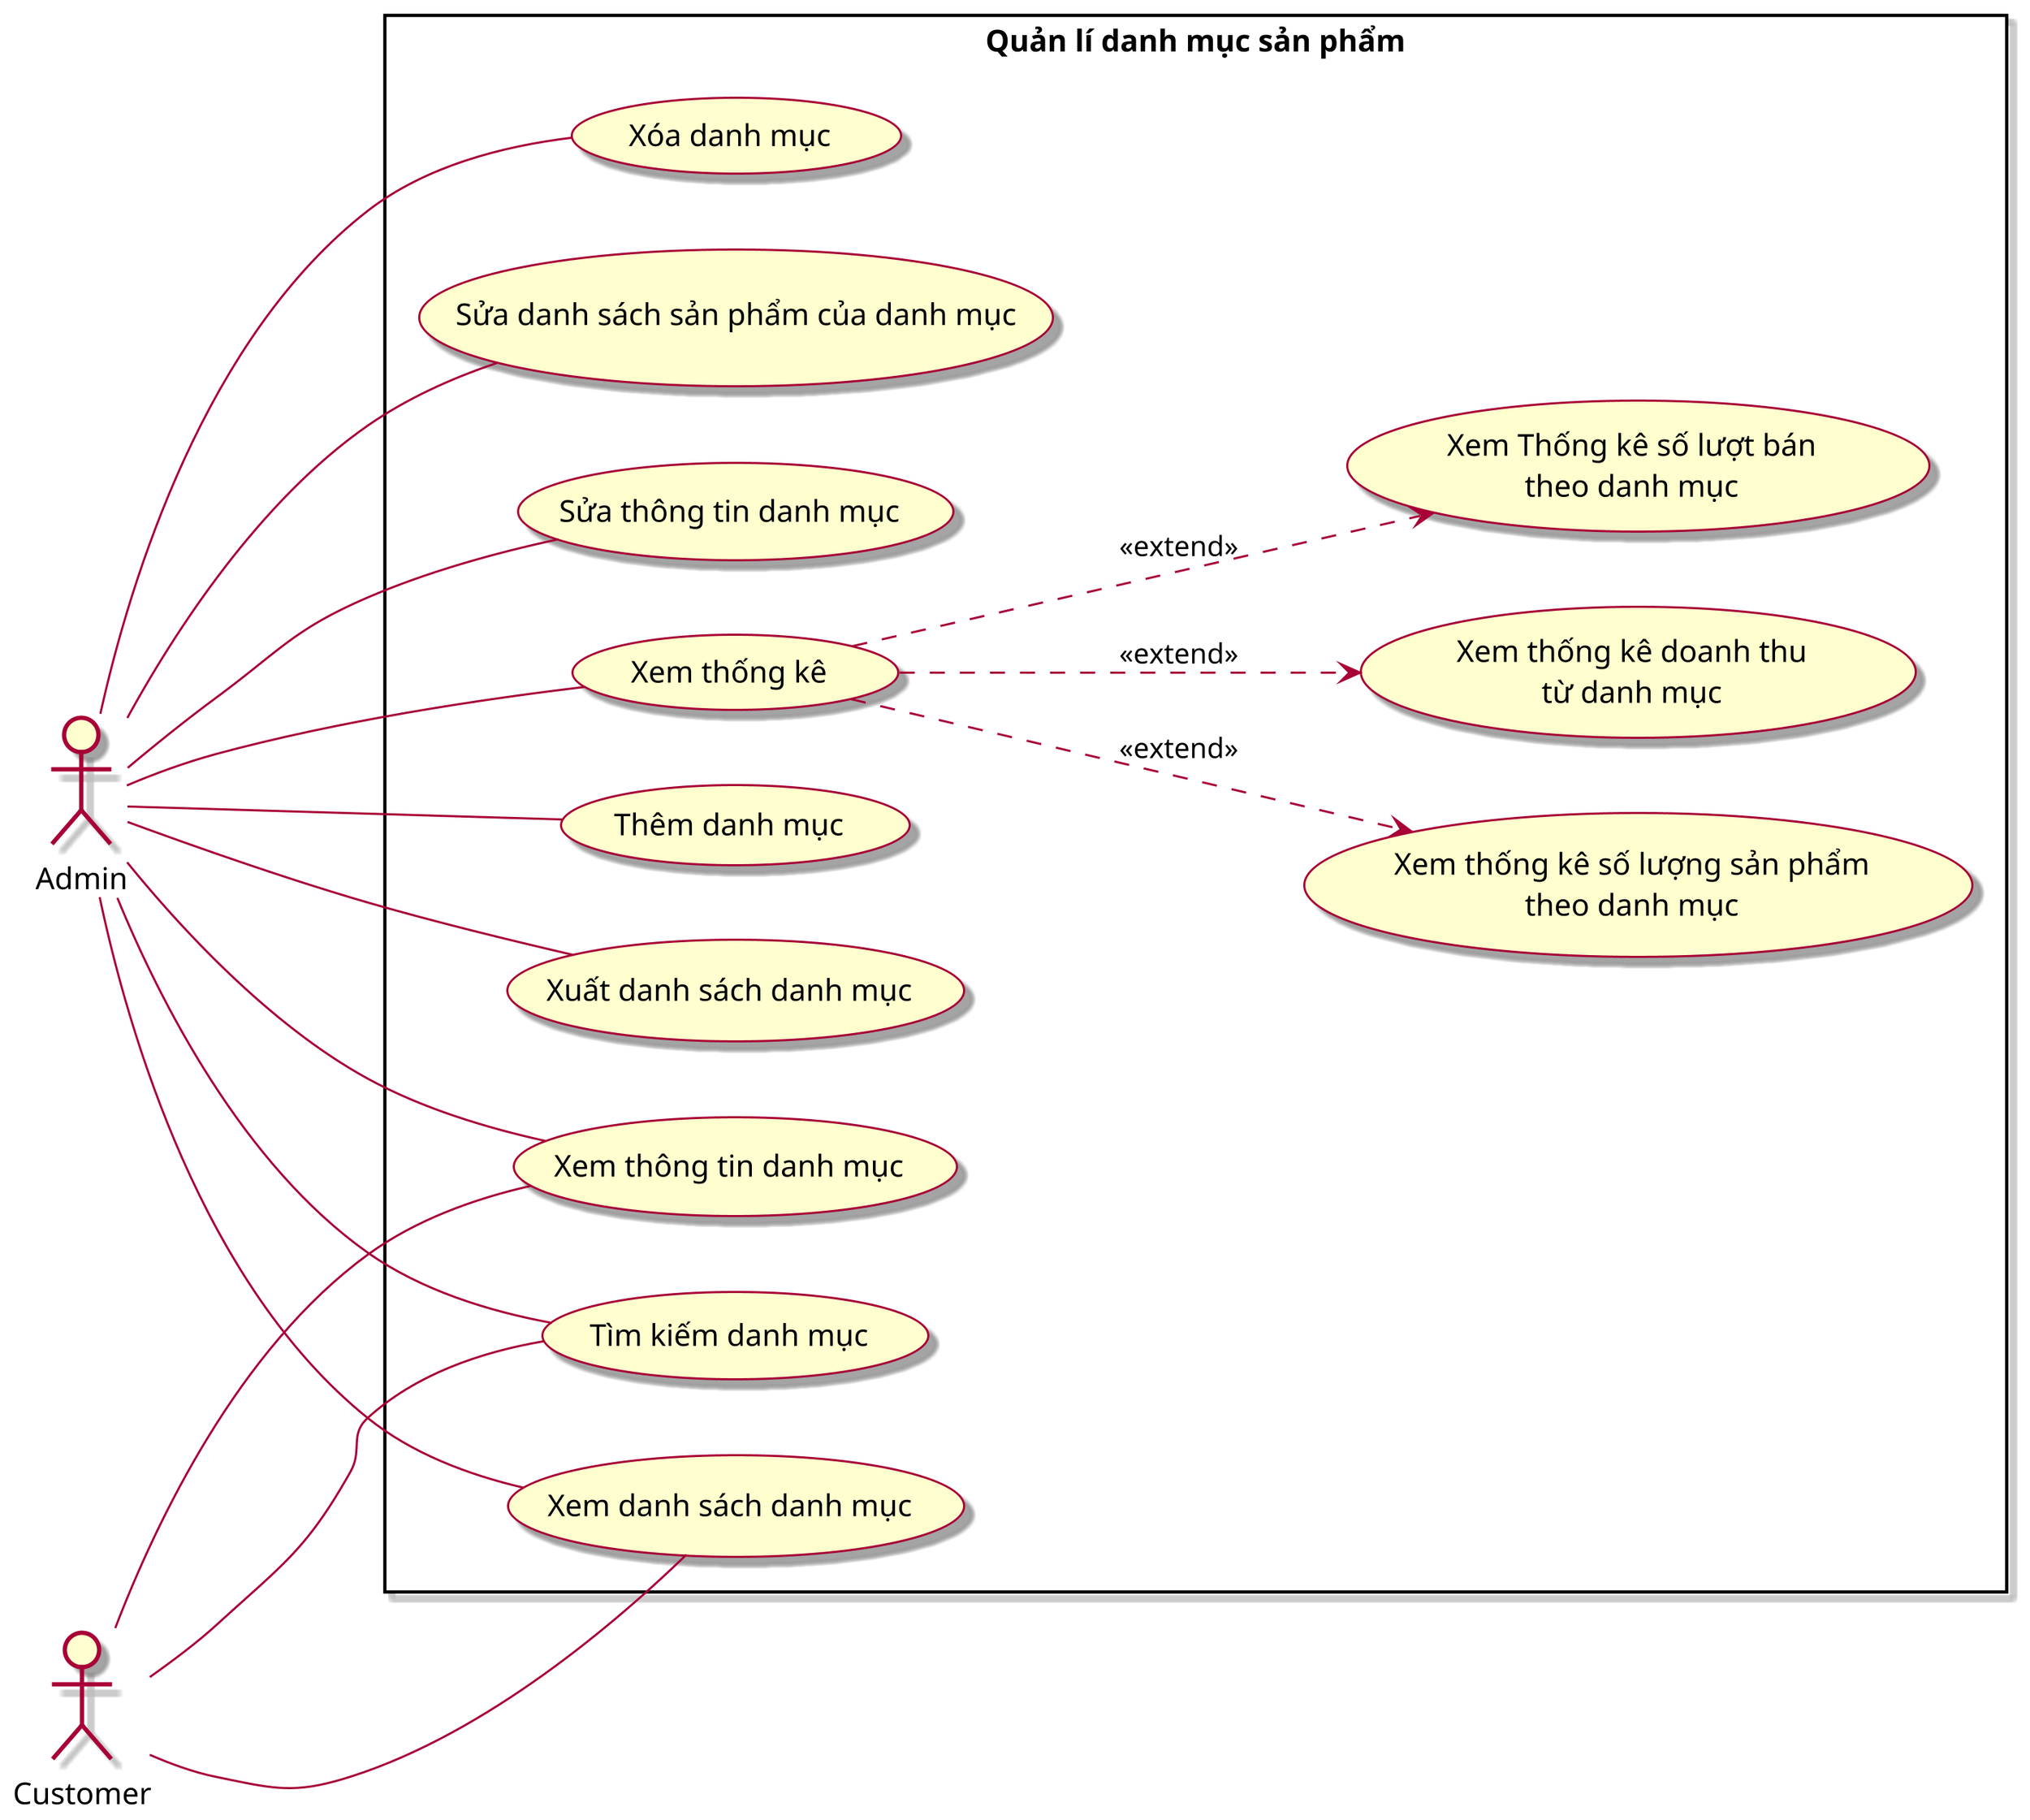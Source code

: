 @startuml ManageCategory

left to right direction
scale 3
skin rose

actor Admin as admin
actor Customer as customer

rectangle "Quản lí danh mục sản phẩm" {
    usecase (Thêm danh mục) as tdm
    usecase (Xem danh sách danh mục) as xdsdm
    usecase (Xem thông tin danh mục) as xttdm
    usecase (Xuất danh sách danh mục) as xudsdm
    usecase (Xóa danh mục) as xodm
    usecase (Sửa danh sách sản phẩm của danh mục) as sdssptcdm
    usecase (Sửa thông tin danh mục) as sttdm
    usecase (Tìm kiếm danh mục) as tkdm
    usecase (Xem thống kê) as xtk
    usecase (Xem thống kê số lượng sản phẩm\ntheo danh mục) as tkslsptdm
    usecase (Xem thống kê doanh thu\ntừ danh mục) as tkdttdm
    usecase (Xem Thống kê số lượt bán\ntheo danh mục) as tkslbtdm
}

admin --- tdm   
admin --- xttdm
admin --- xudsdm
admin --- xodm
admin --- sdssptcdm
admin --- sttdm
admin --- tkdm
admin --- xtk
admin --- xdsdm

customer --- xttdm
customer --- tkdm
customer --- xdsdm

xtk ..> tkslsptdm : <<extend>>
xtk ..> tkdttdm : <<extend>>
xtk ..> tkslbtdm : <<extend>>

@enduml